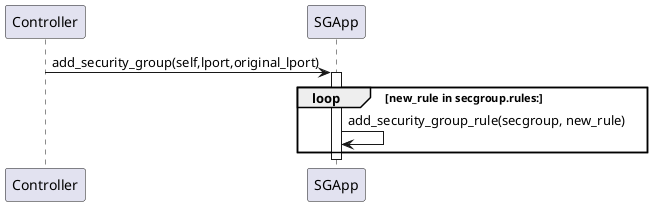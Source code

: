 @startuml security gourp  created
Controller->SGApp:add_security_group(self,lport,original_lport)
activate SGApp
loop new_rule in secgroup.rules:
    SGApp->SGApp:add_security_group_rule(secgroup, new_rule)
end
deactivate
@enduml